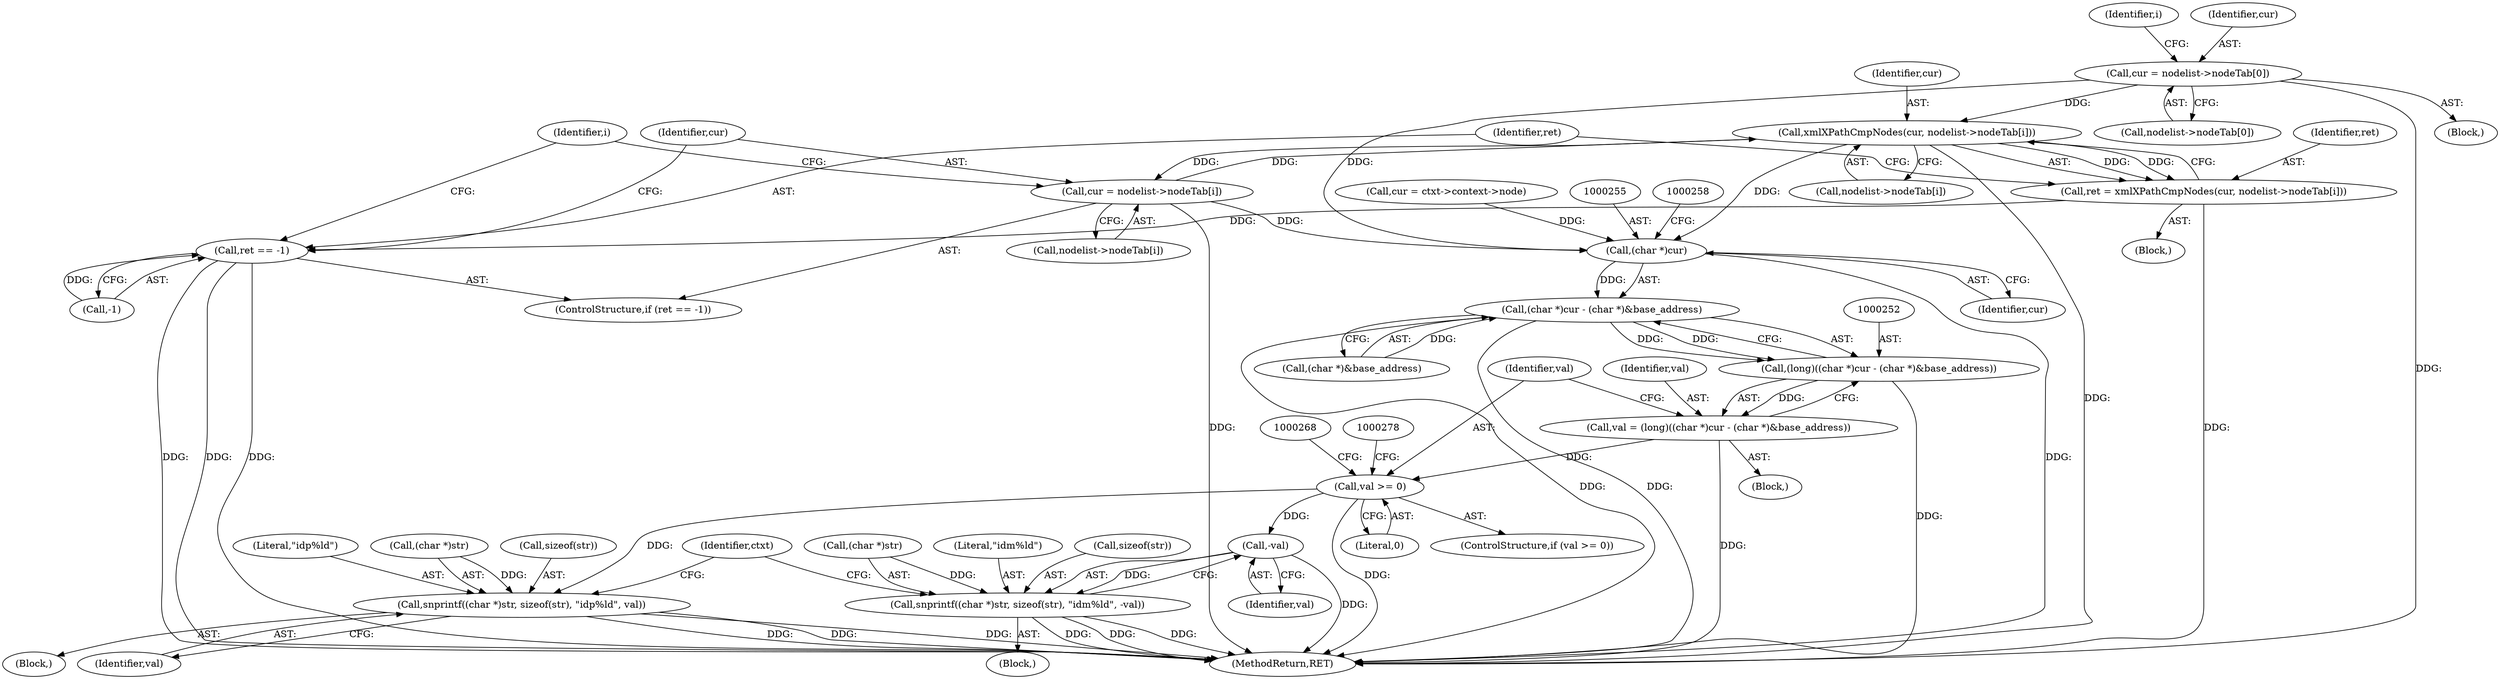 digraph "0_Chrome_96dbafe288dbe2f0cc45fa3c39daf6d0c37acbab_15@array" {
"1000190" [label="(Call,cur = nodelist->nodeTab[0])"];
"1000211" [label="(Call,xmlXPathCmpNodes(cur, nodelist->nodeTab[i]))"];
"1000209" [label="(Call,ret = xmlXPathCmpNodes(cur, nodelist->nodeTab[i]))"];
"1000219" [label="(Call,ret == -1)"];
"1000223" [label="(Call,cur = nodelist->nodeTab[i])"];
"1000254" [label="(Call,(char *)cur)"];
"1000253" [label="(Call,(char *)cur - (char *)&base_address)"];
"1000251" [label="(Call,(long)((char *)cur - (char *)&base_address))"];
"1000249" [label="(Call,val = (long)((char *)cur - (char *)&base_address))"];
"1000262" [label="(Call,val >= 0)"];
"1000266" [label="(Call,snprintf((char *)str, sizeof(str), \"idp%ld\", val))"];
"1000283" [label="(Call,-val)"];
"1000276" [label="(Call,snprintf((char *)str, sizeof(str), \"idm%ld\", -val))"];
"1000199" [label="(Identifier,i)"];
"1000219" [label="(Call,ret == -1)"];
"1000218" [label="(ControlStructure,if (ret == -1))"];
"1000253" [label="(Call,(char *)cur - (char *)&base_address)"];
"1000267" [label="(Call,(char *)str)"];
"1000213" [label="(Call,nodelist->nodeTab[i])"];
"1000264" [label="(Literal,0)"];
"1000211" [label="(Call,xmlXPathCmpNodes(cur, nodelist->nodeTab[i]))"];
"1000251" [label="(Call,(long)((char *)cur - (char *)&base_address))"];
"1000254" [label="(Call,(char *)cur)"];
"1000207" [label="(Identifier,i)"];
"1000265" [label="(Block,)"];
"1000282" [label="(Literal,\"idm%ld\")"];
"1000286" [label="(Identifier,ctxt)"];
"1000208" [label="(Block,)"];
"1000212" [label="(Identifier,cur)"];
"1000266" [label="(Call,snprintf((char *)str, sizeof(str), \"idp%ld\", val))"];
"1000132" [label="(Block,)"];
"1000120" [label="(Call,cur = ctxt->context->node)"];
"1000283" [label="(Call,-val)"];
"1000224" [label="(Identifier,cur)"];
"1000263" [label="(Identifier,val)"];
"1000262" [label="(Call,val >= 0)"];
"1000273" [label="(Identifier,val)"];
"1000103" [label="(Block,)"];
"1000210" [label="(Identifier,ret)"];
"1000256" [label="(Identifier,cur)"];
"1000249" [label="(Call,val = (long)((char *)cur - (char *)&base_address))"];
"1000276" [label="(Call,snprintf((char *)str, sizeof(str), \"idm%ld\", -val))"];
"1000289" [label="(MethodReturn,RET)"];
"1000270" [label="(Call,sizeof(str))"];
"1000220" [label="(Identifier,ret)"];
"1000280" [label="(Call,sizeof(str))"];
"1000284" [label="(Identifier,val)"];
"1000209" [label="(Call,ret = xmlXPathCmpNodes(cur, nodelist->nodeTab[i]))"];
"1000191" [label="(Identifier,cur)"];
"1000192" [label="(Call,nodelist->nodeTab[0])"];
"1000272" [label="(Literal,\"idp%ld\")"];
"1000223" [label="(Call,cur = nodelist->nodeTab[i])"];
"1000190" [label="(Call,cur = nodelist->nodeTab[0])"];
"1000275" [label="(Block,)"];
"1000225" [label="(Call,nodelist->nodeTab[i])"];
"1000261" [label="(ControlStructure,if (val >= 0))"];
"1000257" [label="(Call,(char *)&base_address)"];
"1000250" [label="(Identifier,val)"];
"1000221" [label="(Call,-1)"];
"1000277" [label="(Call,(char *)str)"];
"1000190" -> "1000132"  [label="AST: "];
"1000190" -> "1000192"  [label="CFG: "];
"1000191" -> "1000190"  [label="AST: "];
"1000192" -> "1000190"  [label="AST: "];
"1000199" -> "1000190"  [label="CFG: "];
"1000190" -> "1000289"  [label="DDG: "];
"1000190" -> "1000211"  [label="DDG: "];
"1000190" -> "1000254"  [label="DDG: "];
"1000211" -> "1000209"  [label="AST: "];
"1000211" -> "1000213"  [label="CFG: "];
"1000212" -> "1000211"  [label="AST: "];
"1000213" -> "1000211"  [label="AST: "];
"1000209" -> "1000211"  [label="CFG: "];
"1000211" -> "1000289"  [label="DDG: "];
"1000211" -> "1000209"  [label="DDG: "];
"1000211" -> "1000209"  [label="DDG: "];
"1000223" -> "1000211"  [label="DDG: "];
"1000211" -> "1000223"  [label="DDG: "];
"1000211" -> "1000254"  [label="DDG: "];
"1000209" -> "1000208"  [label="AST: "];
"1000210" -> "1000209"  [label="AST: "];
"1000220" -> "1000209"  [label="CFG: "];
"1000209" -> "1000289"  [label="DDG: "];
"1000209" -> "1000219"  [label="DDG: "];
"1000219" -> "1000218"  [label="AST: "];
"1000219" -> "1000221"  [label="CFG: "];
"1000220" -> "1000219"  [label="AST: "];
"1000221" -> "1000219"  [label="AST: "];
"1000224" -> "1000219"  [label="CFG: "];
"1000207" -> "1000219"  [label="CFG: "];
"1000219" -> "1000289"  [label="DDG: "];
"1000219" -> "1000289"  [label="DDG: "];
"1000219" -> "1000289"  [label="DDG: "];
"1000221" -> "1000219"  [label="DDG: "];
"1000223" -> "1000218"  [label="AST: "];
"1000223" -> "1000225"  [label="CFG: "];
"1000224" -> "1000223"  [label="AST: "];
"1000225" -> "1000223"  [label="AST: "];
"1000207" -> "1000223"  [label="CFG: "];
"1000223" -> "1000289"  [label="DDG: "];
"1000223" -> "1000254"  [label="DDG: "];
"1000254" -> "1000253"  [label="AST: "];
"1000254" -> "1000256"  [label="CFG: "];
"1000255" -> "1000254"  [label="AST: "];
"1000256" -> "1000254"  [label="AST: "];
"1000258" -> "1000254"  [label="CFG: "];
"1000254" -> "1000289"  [label="DDG: "];
"1000254" -> "1000253"  [label="DDG: "];
"1000120" -> "1000254"  [label="DDG: "];
"1000253" -> "1000251"  [label="AST: "];
"1000253" -> "1000257"  [label="CFG: "];
"1000257" -> "1000253"  [label="AST: "];
"1000251" -> "1000253"  [label="CFG: "];
"1000253" -> "1000289"  [label="DDG: "];
"1000253" -> "1000289"  [label="DDG: "];
"1000253" -> "1000251"  [label="DDG: "];
"1000253" -> "1000251"  [label="DDG: "];
"1000257" -> "1000253"  [label="DDG: "];
"1000251" -> "1000249"  [label="AST: "];
"1000252" -> "1000251"  [label="AST: "];
"1000249" -> "1000251"  [label="CFG: "];
"1000251" -> "1000289"  [label="DDG: "];
"1000251" -> "1000249"  [label="DDG: "];
"1000249" -> "1000103"  [label="AST: "];
"1000250" -> "1000249"  [label="AST: "];
"1000263" -> "1000249"  [label="CFG: "];
"1000249" -> "1000289"  [label="DDG: "];
"1000249" -> "1000262"  [label="DDG: "];
"1000262" -> "1000261"  [label="AST: "];
"1000262" -> "1000264"  [label="CFG: "];
"1000263" -> "1000262"  [label="AST: "];
"1000264" -> "1000262"  [label="AST: "];
"1000268" -> "1000262"  [label="CFG: "];
"1000278" -> "1000262"  [label="CFG: "];
"1000262" -> "1000289"  [label="DDG: "];
"1000262" -> "1000266"  [label="DDG: "];
"1000262" -> "1000283"  [label="DDG: "];
"1000266" -> "1000265"  [label="AST: "];
"1000266" -> "1000273"  [label="CFG: "];
"1000267" -> "1000266"  [label="AST: "];
"1000270" -> "1000266"  [label="AST: "];
"1000272" -> "1000266"  [label="AST: "];
"1000273" -> "1000266"  [label="AST: "];
"1000286" -> "1000266"  [label="CFG: "];
"1000266" -> "1000289"  [label="DDG: "];
"1000266" -> "1000289"  [label="DDG: "];
"1000266" -> "1000289"  [label="DDG: "];
"1000267" -> "1000266"  [label="DDG: "];
"1000283" -> "1000276"  [label="AST: "];
"1000283" -> "1000284"  [label="CFG: "];
"1000284" -> "1000283"  [label="AST: "];
"1000276" -> "1000283"  [label="CFG: "];
"1000283" -> "1000289"  [label="DDG: "];
"1000283" -> "1000276"  [label="DDG: "];
"1000276" -> "1000275"  [label="AST: "];
"1000277" -> "1000276"  [label="AST: "];
"1000280" -> "1000276"  [label="AST: "];
"1000282" -> "1000276"  [label="AST: "];
"1000286" -> "1000276"  [label="CFG: "];
"1000276" -> "1000289"  [label="DDG: "];
"1000276" -> "1000289"  [label="DDG: "];
"1000276" -> "1000289"  [label="DDG: "];
"1000277" -> "1000276"  [label="DDG: "];
}
